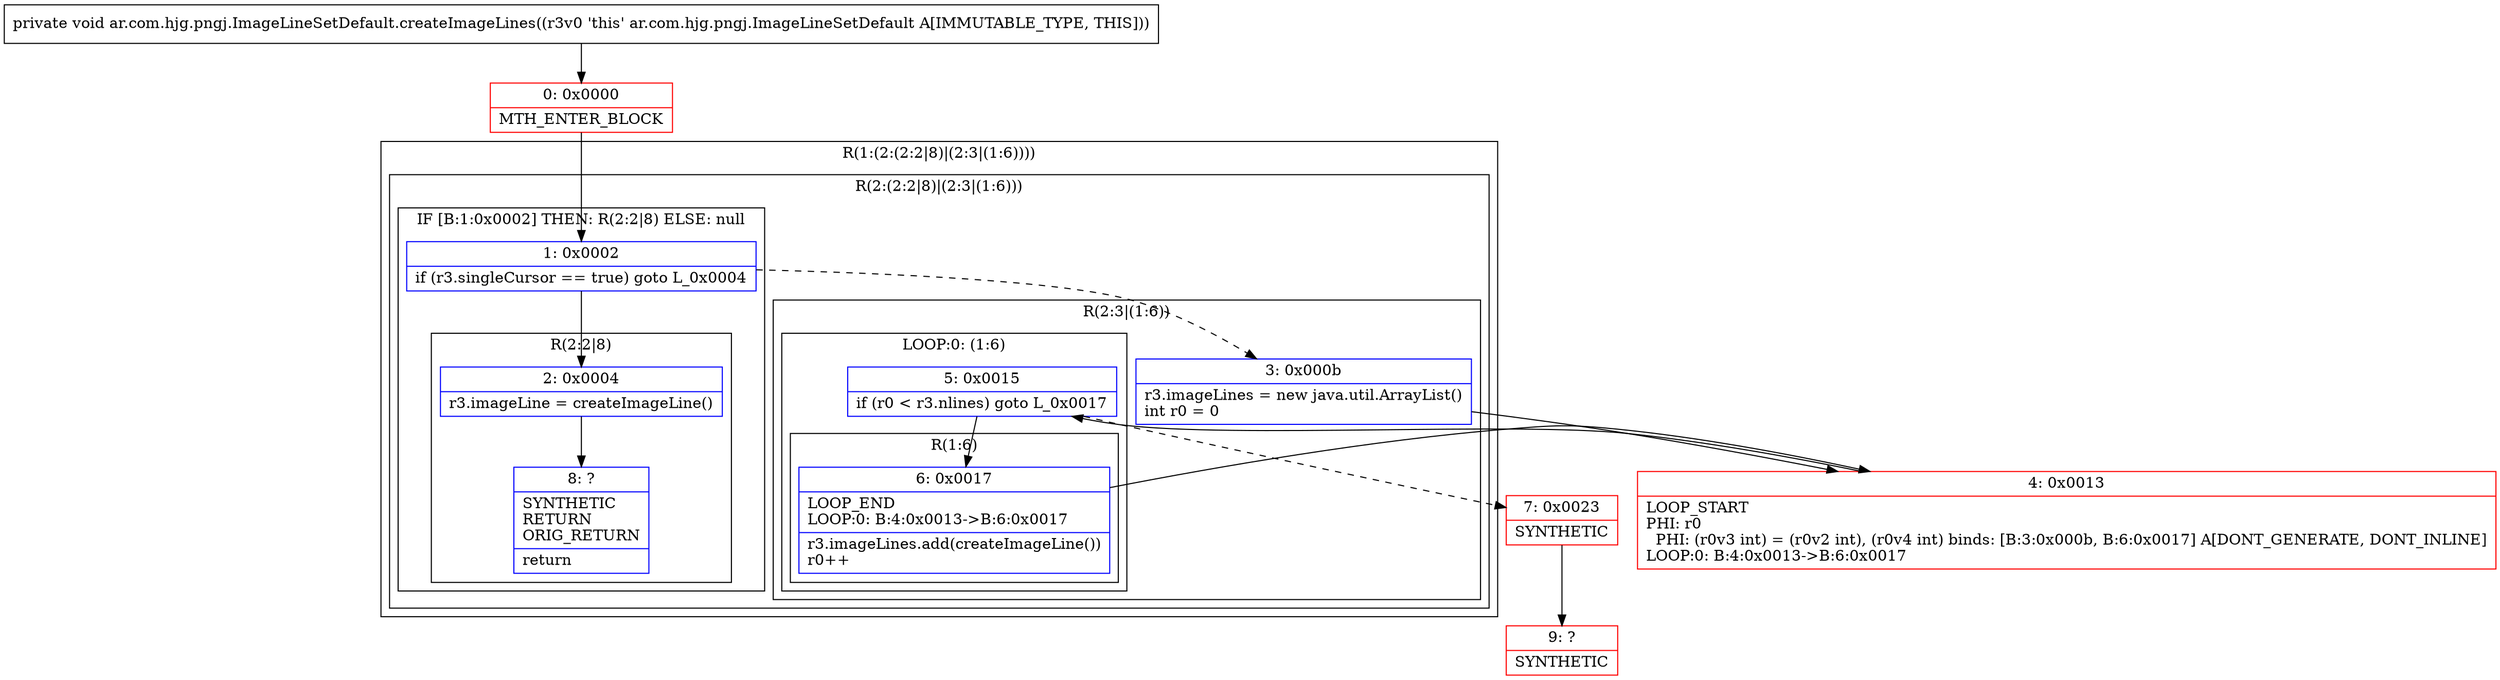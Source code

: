 digraph "CFG forar.com.hjg.pngj.ImageLineSetDefault.createImageLines()V" {
subgraph cluster_Region_1283339263 {
label = "R(1:(2:(2:2|8)|(2:3|(1:6))))";
node [shape=record,color=blue];
subgraph cluster_Region_404579611 {
label = "R(2:(2:2|8)|(2:3|(1:6)))";
node [shape=record,color=blue];
subgraph cluster_IfRegion_869303976 {
label = "IF [B:1:0x0002] THEN: R(2:2|8) ELSE: null";
node [shape=record,color=blue];
Node_1 [shape=record,label="{1\:\ 0x0002|if (r3.singleCursor == true) goto L_0x0004\l}"];
subgraph cluster_Region_1470820327 {
label = "R(2:2|8)";
node [shape=record,color=blue];
Node_2 [shape=record,label="{2\:\ 0x0004|r3.imageLine = createImageLine()\l}"];
Node_8 [shape=record,label="{8\:\ ?|SYNTHETIC\lRETURN\lORIG_RETURN\l|return\l}"];
}
}
subgraph cluster_Region_776333108 {
label = "R(2:3|(1:6))";
node [shape=record,color=blue];
Node_3 [shape=record,label="{3\:\ 0x000b|r3.imageLines = new java.util.ArrayList()\lint r0 = 0\l}"];
subgraph cluster_LoopRegion_2074202387 {
label = "LOOP:0: (1:6)";
node [shape=record,color=blue];
Node_5 [shape=record,label="{5\:\ 0x0015|if (r0 \< r3.nlines) goto L_0x0017\l}"];
subgraph cluster_Region_121239407 {
label = "R(1:6)";
node [shape=record,color=blue];
Node_6 [shape=record,label="{6\:\ 0x0017|LOOP_END\lLOOP:0: B:4:0x0013\-\>B:6:0x0017\l|r3.imageLines.add(createImageLine())\lr0++\l}"];
}
}
}
}
}
Node_0 [shape=record,color=red,label="{0\:\ 0x0000|MTH_ENTER_BLOCK\l}"];
Node_4 [shape=record,color=red,label="{4\:\ 0x0013|LOOP_START\lPHI: r0 \l  PHI: (r0v3 int) = (r0v2 int), (r0v4 int) binds: [B:3:0x000b, B:6:0x0017] A[DONT_GENERATE, DONT_INLINE]\lLOOP:0: B:4:0x0013\-\>B:6:0x0017\l}"];
Node_7 [shape=record,color=red,label="{7\:\ 0x0023|SYNTHETIC\l}"];
Node_9 [shape=record,color=red,label="{9\:\ ?|SYNTHETIC\l}"];
MethodNode[shape=record,label="{private void ar.com.hjg.pngj.ImageLineSetDefault.createImageLines((r3v0 'this' ar.com.hjg.pngj.ImageLineSetDefault A[IMMUTABLE_TYPE, THIS])) }"];
MethodNode -> Node_0;
Node_1 -> Node_2;
Node_1 -> Node_3[style=dashed];
Node_2 -> Node_8;
Node_3 -> Node_4;
Node_5 -> Node_6;
Node_5 -> Node_7[style=dashed];
Node_6 -> Node_4;
Node_0 -> Node_1;
Node_4 -> Node_5;
Node_7 -> Node_9;
}

